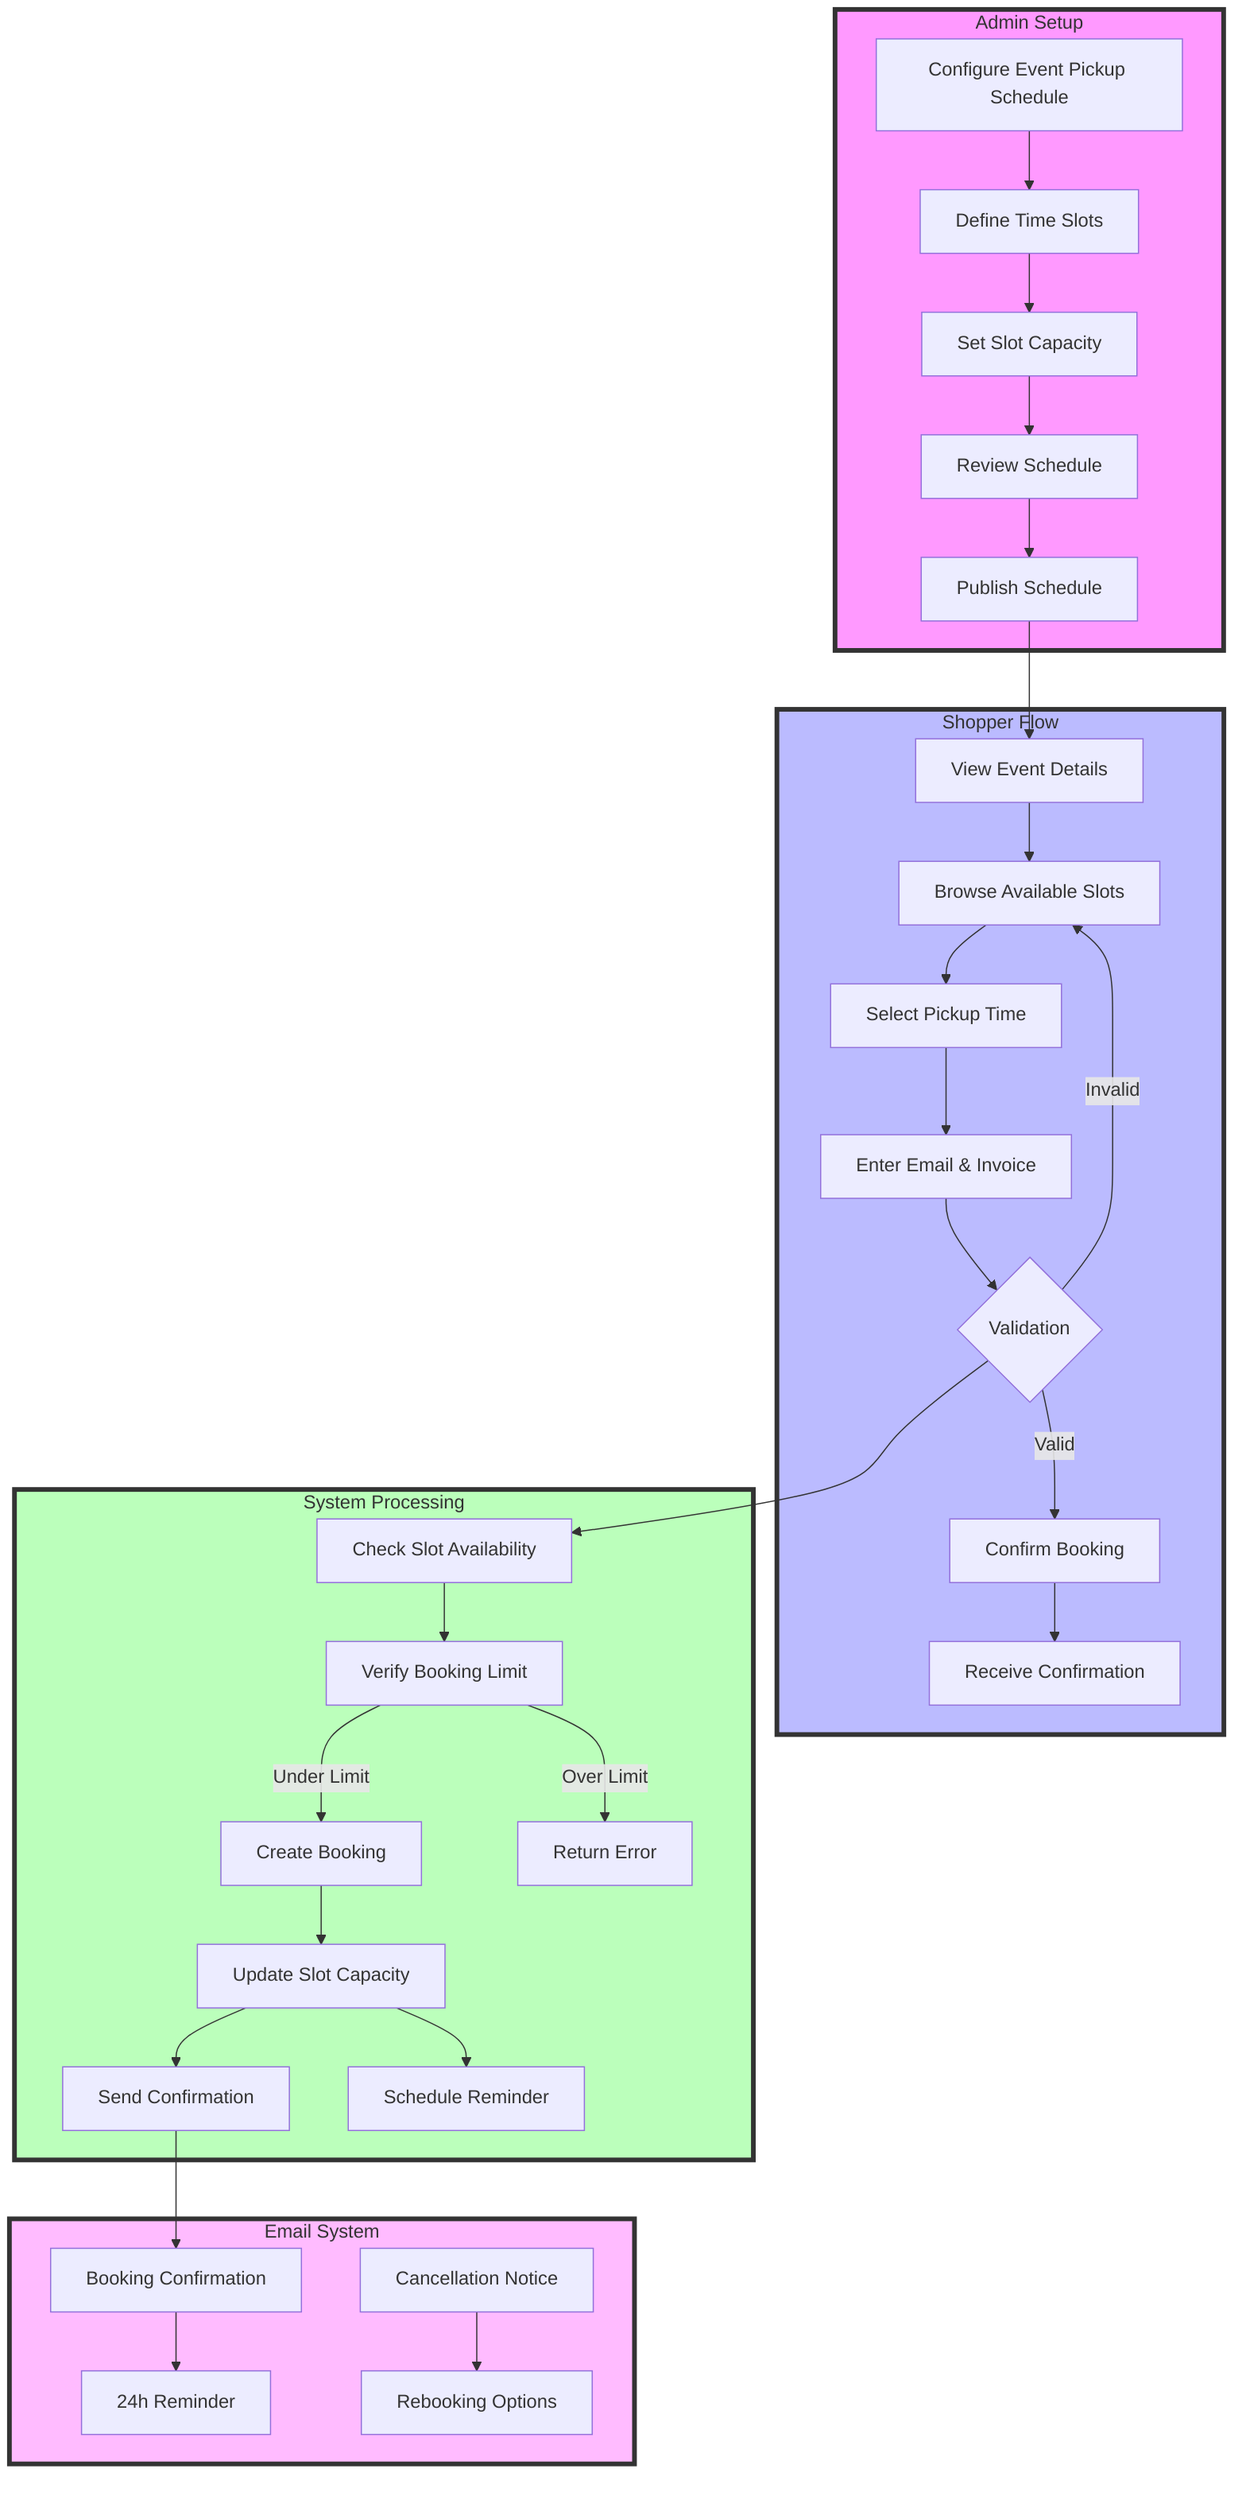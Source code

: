 flowchart TD
    subgraph Admin[Admin Setup]
        A1[Configure Event Pickup Schedule] --> A2[Define Time Slots]
        A2 --> A3[Set Slot Capacity]
        A3 --> A4[Review Schedule]
        A4 --> A5[Publish Schedule]
    end

    subgraph Shopper[Shopper Flow]
        B1[View Event Details] --> B2[Browse Available Slots]
        B2 --> B3[Select Pickup Time]
        B3 --> B4[Enter Email & Invoice]
        B4 --> B5{Validation}
        B5 -->|Valid| B6[Confirm Booking]
        B5 -->|Invalid| B2
        B6 --> B7[Receive Confirmation]
    end

    subgraph System[System Processing]
        C1[Check Slot Availability] --> C2[Verify Booking Limit]
        C2 -->|Under Limit| C3[Create Booking]
        C2 -->|Over Limit| C7[Return Error]
        C3 --> C4[Update Slot Capacity]
        C4 --> C5[Send Confirmation]
        C4 --> C6[Schedule Reminder]
    end

    subgraph Notifications[Email System]
        D1[Booking Confirmation] --> D2[24h Reminder]
        D3[Cancellation Notice] --> D4[Rebooking Options]
    end

    A5 --> B1
    B5 --> C1
    C5 --> D1
    
    style Admin fill:#f9f,stroke:#333,stroke-width:4px
    style Shopper fill:#bbf,stroke:#333,stroke-width:4px
    style System fill:#bfb,stroke:#333,stroke-width:4px
    style Notifications fill:#fbf,stroke:#333,stroke-width:4px